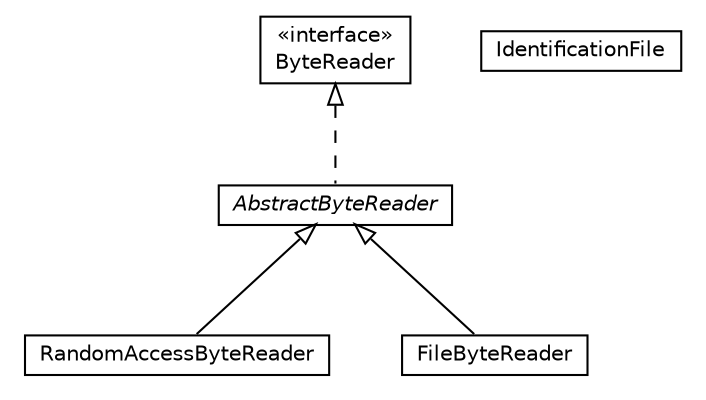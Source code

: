#!/usr/local/bin/dot
#
# Class diagram 
# Generated by UMLGraph version 5.1 (http://www.umlgraph.org/)
#

digraph G {
	edge [fontname="Helvetica",fontsize=10,labelfontname="Helvetica",labelfontsize=10];
	node [fontname="Helvetica",fontsize=10,shape=plaintext];
	nodesep=0.25;
	ranksep=0.5;
	// uk.gov.nationalarchives.droid.binFileReader.ByteReader
	c300 [label=<<table title="uk.gov.nationalarchives.droid.binFileReader.ByteReader" border="0" cellborder="1" cellspacing="0" cellpadding="2" port="p" href="./ByteReader.html">
		<tr><td><table border="0" cellspacing="0" cellpadding="1">
<tr><td align="center" balign="center"> &#171;interface&#187; </td></tr>
<tr><td align="center" balign="center"> ByteReader </td></tr>
		</table></td></tr>
		</table>>, fontname="Helvetica", fontcolor="black", fontsize=10.0];
	// uk.gov.nationalarchives.droid.binFileReader.AbstractByteReader
	c301 [label=<<table title="uk.gov.nationalarchives.droid.binFileReader.AbstractByteReader" border="0" cellborder="1" cellspacing="0" cellpadding="2" port="p" href="./AbstractByteReader.html">
		<tr><td><table border="0" cellspacing="0" cellpadding="1">
<tr><td align="center" balign="center"><font face="Helvetica-Oblique"> AbstractByteReader </font></td></tr>
		</table></td></tr>
		</table>>, fontname="Helvetica", fontcolor="black", fontsize=10.0];
	// uk.gov.nationalarchives.droid.binFileReader.RandomAccessByteReader
	c302 [label=<<table title="uk.gov.nationalarchives.droid.binFileReader.RandomAccessByteReader" border="0" cellborder="1" cellspacing="0" cellpadding="2" port="p" href="./RandomAccessByteReader.html">
		<tr><td><table border="0" cellspacing="0" cellpadding="1">
<tr><td align="center" balign="center"> RandomAccessByteReader </td></tr>
		</table></td></tr>
		</table>>, fontname="Helvetica", fontcolor="black", fontsize=10.0];
	// uk.gov.nationalarchives.droid.binFileReader.FileByteReader
	c303 [label=<<table title="uk.gov.nationalarchives.droid.binFileReader.FileByteReader" border="0" cellborder="1" cellspacing="0" cellpadding="2" port="p" href="./FileByteReader.html">
		<tr><td><table border="0" cellspacing="0" cellpadding="1">
<tr><td align="center" balign="center"> FileByteReader </td></tr>
		</table></td></tr>
		</table>>, fontname="Helvetica", fontcolor="black", fontsize=10.0];
	// uk.gov.nationalarchives.droid.binFileReader.IdentificationFile
	c304 [label=<<table title="uk.gov.nationalarchives.droid.binFileReader.IdentificationFile" border="0" cellborder="1" cellspacing="0" cellpadding="2" port="p" href="./IdentificationFile.html">
		<tr><td><table border="0" cellspacing="0" cellpadding="1">
<tr><td align="center" balign="center"> IdentificationFile </td></tr>
		</table></td></tr>
		</table>>, fontname="Helvetica", fontcolor="black", fontsize=10.0];
	//uk.gov.nationalarchives.droid.binFileReader.AbstractByteReader implements uk.gov.nationalarchives.droid.binFileReader.ByteReader
	c300:p -> c301:p [dir=back,arrowtail=empty,style=dashed];
	//uk.gov.nationalarchives.droid.binFileReader.RandomAccessByteReader extends uk.gov.nationalarchives.droid.binFileReader.AbstractByteReader
	c301:p -> c302:p [dir=back,arrowtail=empty];
	//uk.gov.nationalarchives.droid.binFileReader.FileByteReader extends uk.gov.nationalarchives.droid.binFileReader.AbstractByteReader
	c301:p -> c303:p [dir=back,arrowtail=empty];
}

